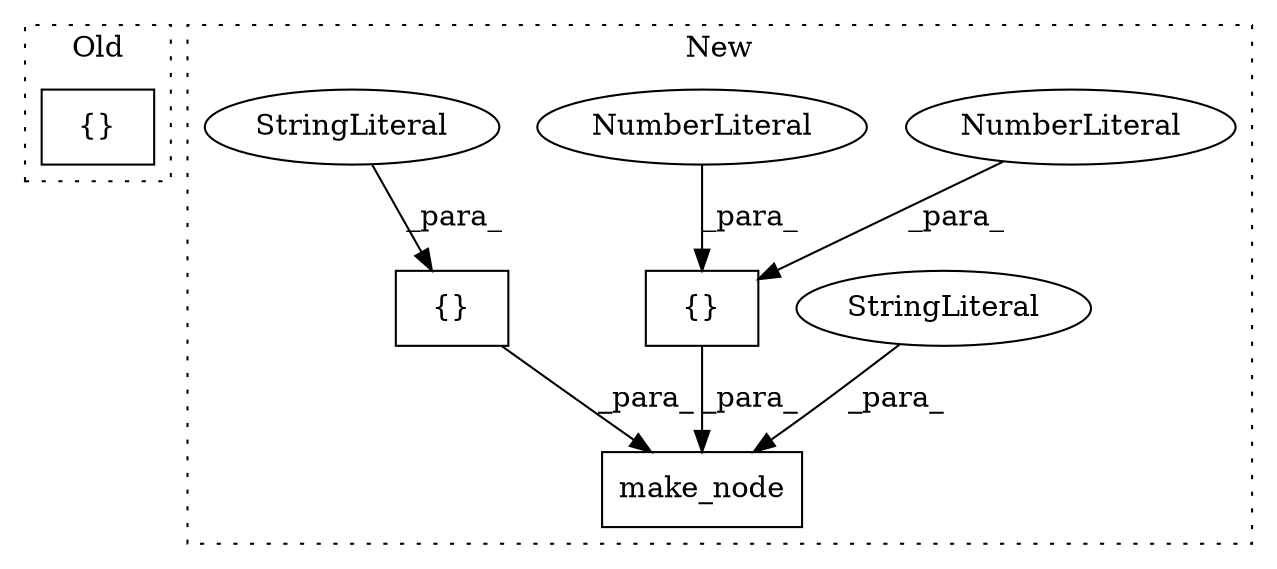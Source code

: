 digraph G {
subgraph cluster0 {
1 [label="{}" a="4" s="40135,40151" l="1,1" shape="box"];
label = "Old";
style="dotted";
}
subgraph cluster1 {
2 [label="make_node" a="32" s="40330,40501" l="10,1" shape="box"];
3 [label="{}" a="4" s="40122,40130" l="1,1" shape="box"];
4 [label="StringLiteral" a="45" s="40340" l="10" shape="ellipse"];
5 [label="NumberLiteral" a="34" s="40123" l="1" shape="ellipse"];
6 [label="{}" a="4" s="40375,40383" l="1,1" shape="box"];
7 [label="NumberLiteral" a="34" s="40125" l="1" shape="ellipse"];
8 [label="StringLiteral" a="45" s="40376" l="7" shape="ellipse"];
label = "New";
style="dotted";
}
3 -> 2 [label="_para_"];
4 -> 2 [label="_para_"];
5 -> 3 [label="_para_"];
6 -> 2 [label="_para_"];
7 -> 3 [label="_para_"];
8 -> 6 [label="_para_"];
}